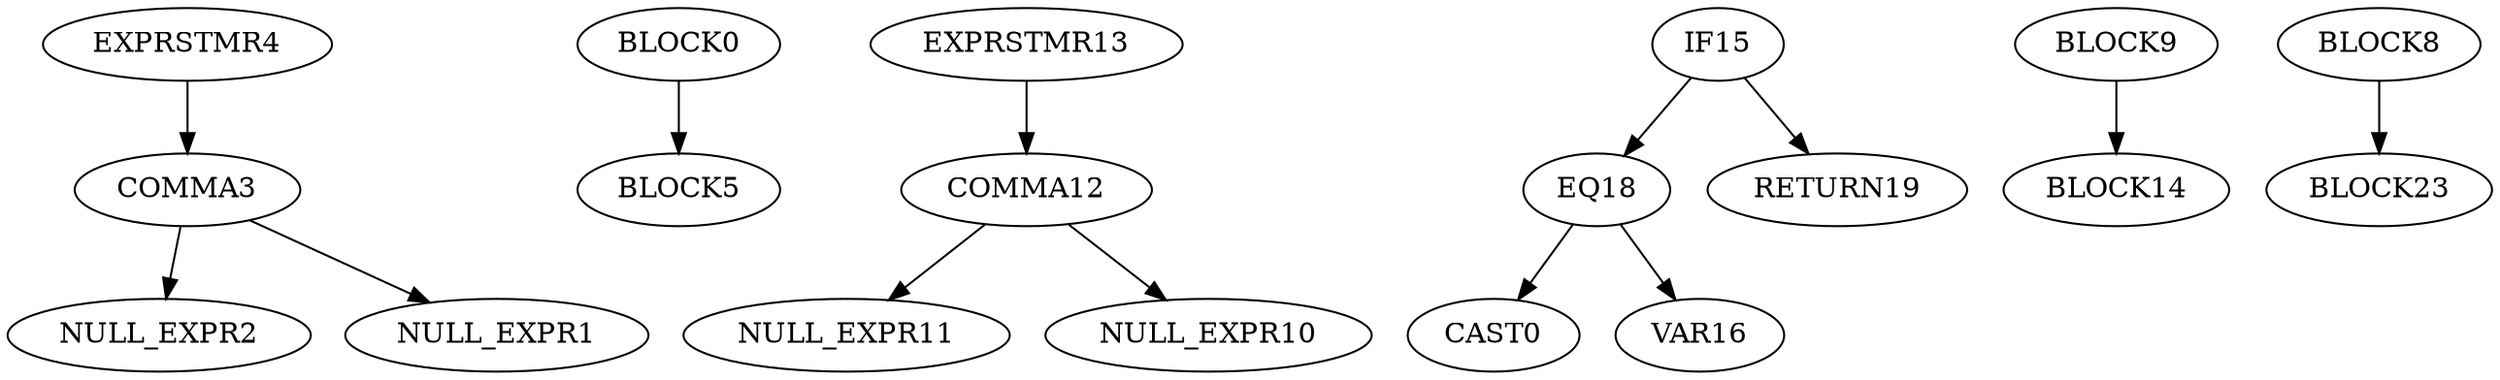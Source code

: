 digraph A { 
COMMA3 -> NULL_EXPR2
COMMA3 -> NULL_EXPR1
EXPRSTMR4 -> COMMA3
BLOCK0 -> BLOCK5
COMMA12 -> NULL_EXPR11
COMMA12 -> NULL_EXPR10
EXPRSTMR13 -> COMMA12
EQ18 -> CAST0
EQ18 -> VAR16
IF15 -> EQ18
IF15 -> RETURN19
BLOCK9 -> BLOCK14
BLOCK8 -> BLOCK23
}
